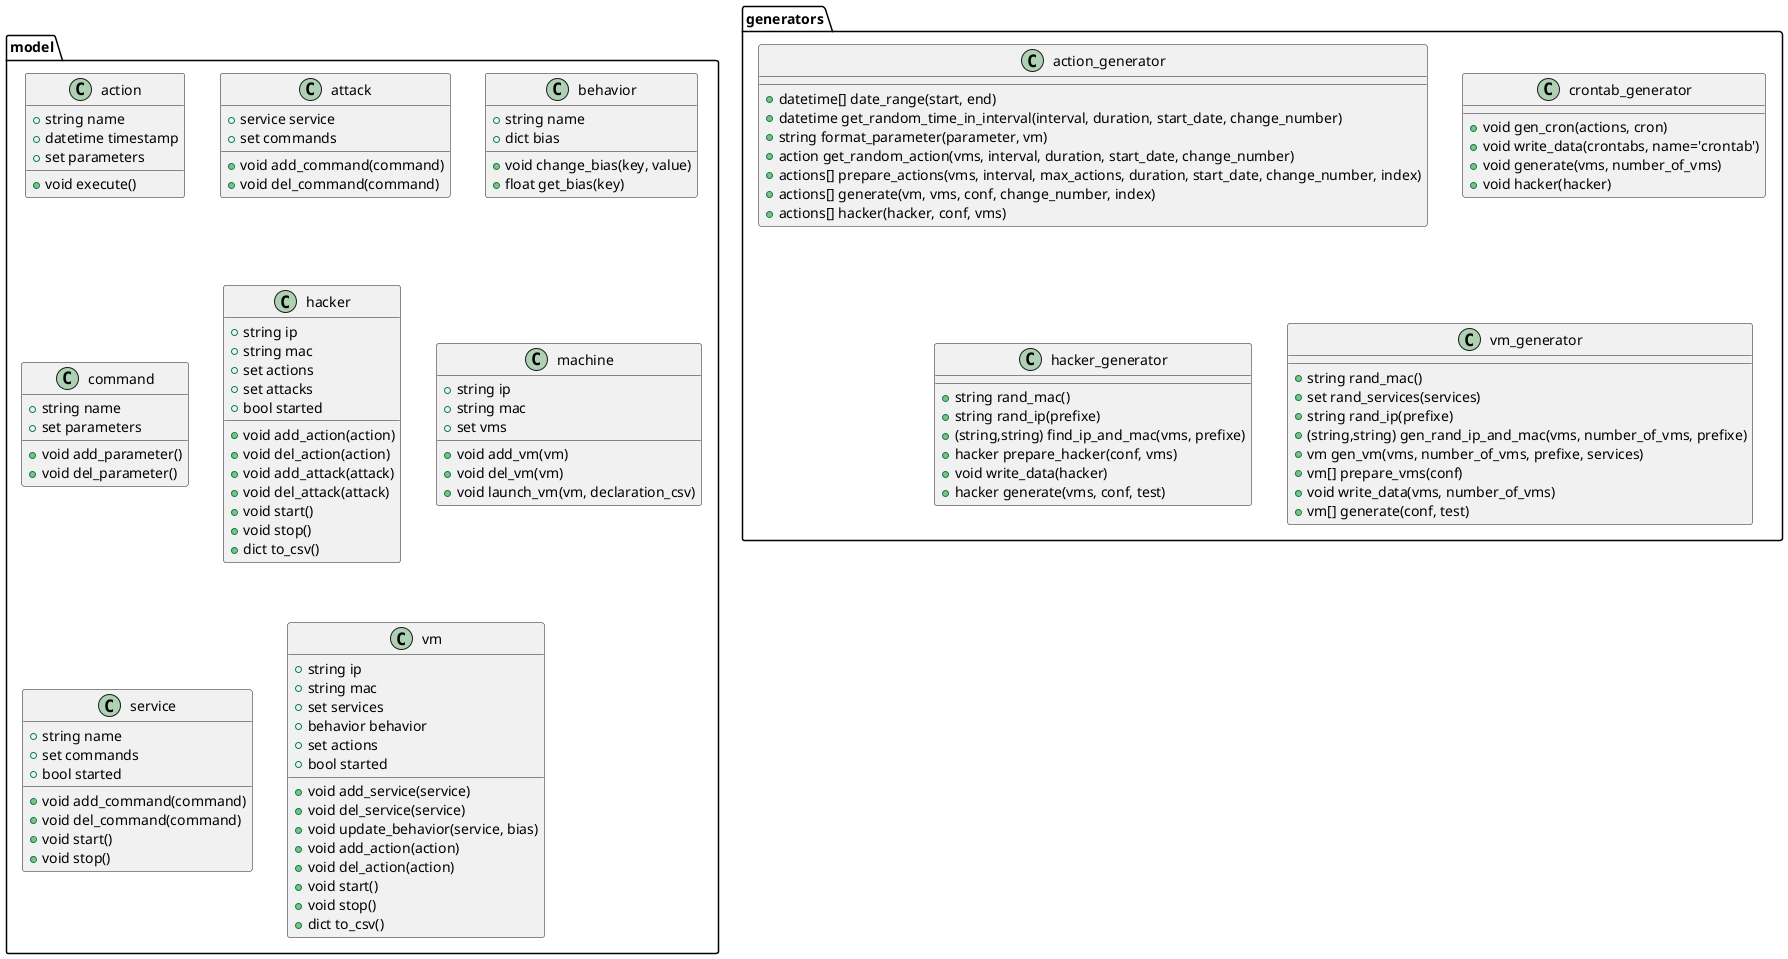 @startuml

package model{
    class action{
        +string name
        +datetime timestamp
        +set parameters
        +void execute()
    }
    class attack{
        +service service
        +set commands
        +void add_command(command)
        +void del_command(command)
    }
    class behavior{
        +string name
        +dict bias
        +void change_bias(key, value)
        +float get_bias(key)
    }
    class command{
        +string name
        +set parameters
        +void add_parameter()
        +void del_parameter()
    }
    class hacker{
        +string ip
        +string mac
        +set actions
        +set attacks
        +bool started
        +void add_action(action)
        +void del_action(action)
        +void add_attack(attack)
        +void del_attack(attack)
        +void start()
        +void stop()
        +dict to_csv()
    }
    class machine{
        +string ip
        +string mac
        +set vms
        +void add_vm(vm)
        +void del_vm(vm)
        +void launch_vm(vm, declaration_csv)
    }
    class service{
        +string name
        +set commands
        +bool started
        +void add_command(command)
        +void del_command(command)
        +void start()
        +void stop()
    }
    class vm{
        +string ip
        +string mac
        +set services
        +behavior behavior
        +set actions
        +bool started
        +void add_service(service)
        +void del_service(service)
        +void update_behavior(service, bias)
        +void add_action(action)
        +void del_action(action)
        +void start()
        +void stop()
        +dict to_csv()
    }
}

package generators{
    class action_generator{
        +datetime[] date_range(start, end)
        +datetime get_random_time_in_interval(interval, duration, start_date, change_number)
        +string format_parameter(parameter, vm)
        +action get_random_action(vms, interval, duration, start_date, change_number)
        +actions[] prepare_actions(vms, interval, max_actions, duration, start_date, change_number, index)
        +actions[] generate(vm, vms, conf, change_number, index)
        +actions[] hacker(hacker, conf, vms)
    }
    class crontab_generator{
        +void gen_cron(actions, cron)
        +void write_data(crontabs, name='crontab')
        +void generate(vms, number_of_vms)
        +void hacker(hacker)
    }
    class hacker_generator{
        +string rand_mac()
        +string rand_ip(prefixe)
        +(string,string) find_ip_and_mac(vms, prefixe)
        +hacker prepare_hacker(conf, vms)
        +void write_data(hacker)
        +hacker generate(vms, conf, test)
    }
    class vm_generator{
        +string rand_mac()
        +set rand_services(services)
        +string rand_ip(prefixe)
        +(string,string) gen_rand_ip_and_mac(vms, number_of_vms, prefixe)
        +vm gen_vm(vms, number_of_vms, prefixe, services)
        +vm[] prepare_vms(conf)
        +void write_data(vms, number_of_vms)
        +vm[] generate(conf, test)
    }
}

@enduml